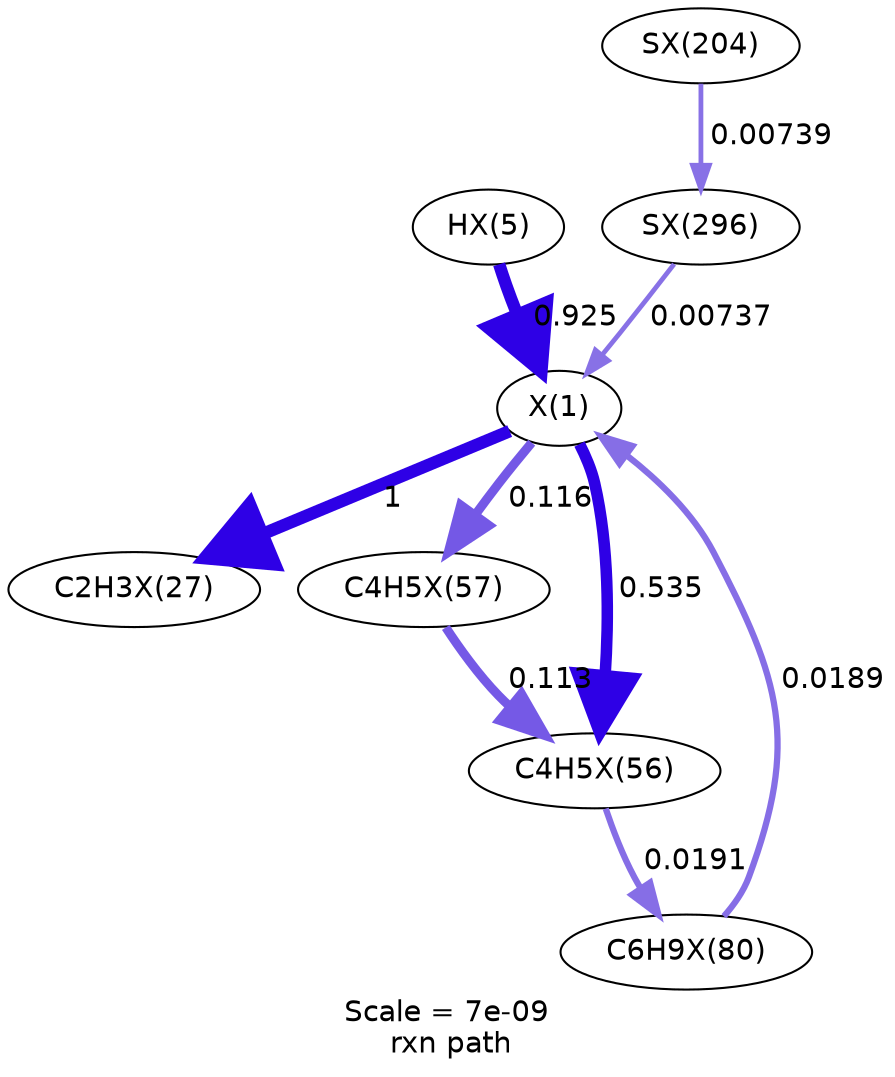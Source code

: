 digraph reaction_paths {
center=1;
s47 -> s46[fontname="Helvetica", style="setlinewidth(5.94)", arrowsize=2.97, color="0.7, 1.42, 0.9"
, label=" 0.925"];
s46 -> s48[fontname="Helvetica", style="setlinewidth(6)", arrowsize=3, color="0.7, 1.5, 0.9"
, label=" 1"];
s46 -> s60[fontname="Helvetica", style="setlinewidth(4.37)", arrowsize=2.19, color="0.7, 0.616, 0.9"
, label=" 0.116"];
s46 -> s59[fontname="Helvetica", style="setlinewidth(5.53)", arrowsize=2.76, color="0.7, 1.04, 0.9"
, label=" 0.535"];
s65 -> s46[fontname="Helvetica", style="setlinewidth(3.01)", arrowsize=1.5, color="0.7, 0.519, 0.9"
, label=" 0.0189"];
s88 -> s46[fontname="Helvetica", style="setlinewidth(2.29)", arrowsize=1.15, color="0.7, 0.507, 0.9"
, label=" 0.00737"];
s60 -> s59[fontname="Helvetica", style="setlinewidth(4.35)", arrowsize=2.18, color="0.7, 0.613, 0.9"
, label=" 0.113"];
s59 -> s65[fontname="Helvetica", style="setlinewidth(3.01)", arrowsize=1.51, color="0.7, 0.519, 0.9"
, label=" 0.0191"];
s78 -> s88[fontname="Helvetica", style="setlinewidth(2.3)", arrowsize=1.15, color="0.7, 0.507, 0.9"
, label=" 0.00739"];
s46 [ fontname="Helvetica", label="X(1)"];
s47 [ fontname="Helvetica", label="HX(5)"];
s48 [ fontname="Helvetica", label="C2H3X(27)"];
s59 [ fontname="Helvetica", label="C4H5X(56)"];
s60 [ fontname="Helvetica", label="C4H5X(57)"];
s65 [ fontname="Helvetica", label="C6H9X(80)"];
s78 [ fontname="Helvetica", label="SX(204)"];
s88 [ fontname="Helvetica", label="SX(296)"];
 label = "Scale = 7e-09\l rxn path";
 fontname = "Helvetica";
}
